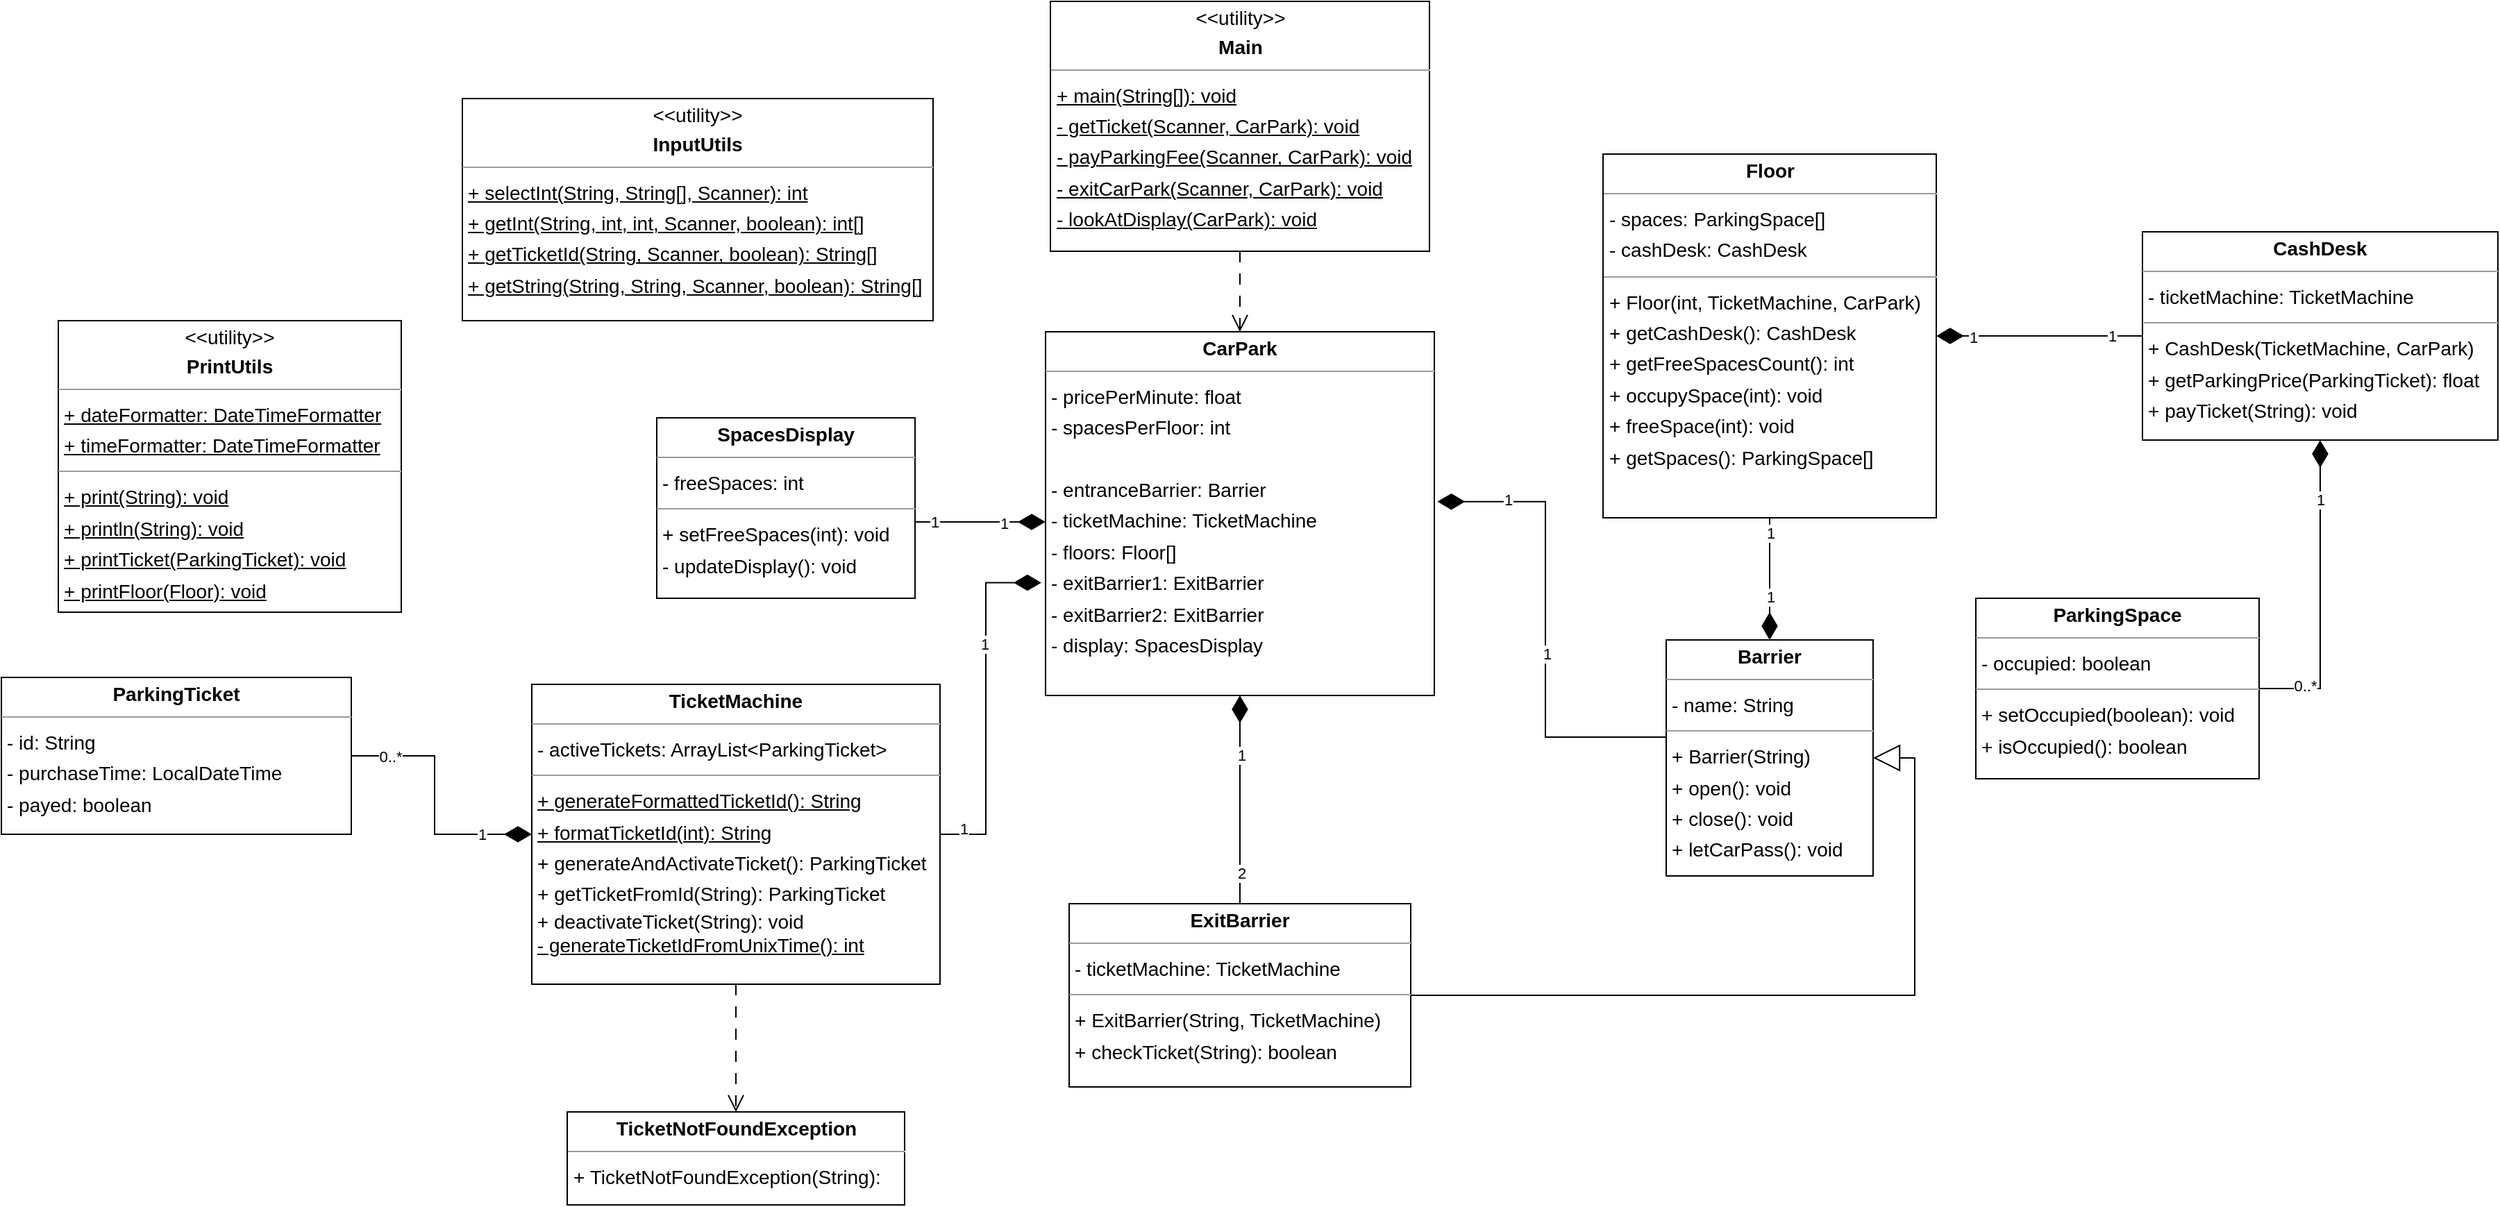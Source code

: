 <mxfile version="24.7.7">
  <diagram id="WN4tLgsPIc9OiVL17lst" name="Page-1">
    <mxGraphModel dx="3763" dy="-1041" grid="1" gridSize="10" guides="1" tooltips="1" connect="1" arrows="1" fold="1" page="0" pageScale="1" pageWidth="1169" pageHeight="827" background="none" math="0" shadow="0">
      <root>
        <mxCell id="0" />
        <mxCell id="1" parent="0" />
        <mxCell id="eDhFl0skWlGEbIqsnFKC-6" style="edgeStyle=orthogonalEdgeStyle;rounded=0;orthogonalLoop=1;jettySize=auto;html=1;entryX=1;entryY=0.5;entryDx=0;entryDy=0;endArrow=none;endFill=0;startArrow=diamondThin;startFill=1;startSize=17;exitX=-0.011;exitY=0.69;exitDx=0;exitDy=0;exitPerimeter=0;" parent="1" source="node8" target="node5" edge="1">
          <mxGeometry relative="1" as="geometry" />
        </mxCell>
        <mxCell id="fps_wv50eOaYFlaruQRv-3" value="1" style="edgeLabel;html=1;align=center;verticalAlign=middle;resizable=0;points=[];" parent="eDhFl0skWlGEbIqsnFKC-6" vertex="1" connectable="0">
          <mxGeometry x="0.703" y="-2" relative="1" as="geometry">
            <mxPoint x="-14" as="offset" />
          </mxGeometry>
        </mxCell>
        <mxCell id="fps_wv50eOaYFlaruQRv-4" value="1" style="edgeLabel;html=1;align=center;verticalAlign=middle;resizable=0;points=[];" parent="eDhFl0skWlGEbIqsnFKC-6" vertex="1" connectable="0">
          <mxGeometry x="-0.34" y="-1" relative="1" as="geometry">
            <mxPoint as="offset" />
          </mxGeometry>
        </mxCell>
        <mxCell id="fps_wv50eOaYFlaruQRv-7" style="edgeStyle=orthogonalEdgeStyle;rounded=0;orthogonalLoop=1;jettySize=auto;html=1;entryX=0.5;entryY=1;entryDx=0;entryDy=0;endArrow=none;endFill=0;startArrow=diamondThin;startFill=1;startSize=17;" parent="1" source="node10" target="node11" edge="1">
          <mxGeometry relative="1" as="geometry" />
        </mxCell>
        <mxCell id="fps_wv50eOaYFlaruQRv-10" value="1" style="edgeLabel;html=1;align=center;verticalAlign=middle;resizable=0;points=[];" parent="fps_wv50eOaYFlaruQRv-7" vertex="1" connectable="0">
          <mxGeometry x="0.904" y="-1" relative="1" as="geometry">
            <mxPoint x="-1" y="7" as="offset" />
          </mxGeometry>
        </mxCell>
        <mxCell id="MH4GTBdyqmfmw-JcOHtO-2" value="1" style="edgeLabel;html=1;align=center;verticalAlign=middle;resizable=0;points=[];" parent="fps_wv50eOaYFlaruQRv-7" vertex="1" connectable="0">
          <mxGeometry x="-0.295" relative="1" as="geometry">
            <mxPoint as="offset" />
          </mxGeometry>
        </mxCell>
        <mxCell id="fps_wv50eOaYFlaruQRv-17" style="edgeStyle=orthogonalEdgeStyle;rounded=0;orthogonalLoop=1;jettySize=auto;html=1;endArrow=none;endFill=0;startArrow=diamondThin;startFill=1;startSize=17;" parent="1" source="node8" target="node4" edge="1">
          <mxGeometry relative="1" as="geometry">
            <Array as="points">
              <mxPoint x="-2000" y="2205" />
              <mxPoint x="-2000" y="2205" />
            </Array>
          </mxGeometry>
        </mxCell>
        <mxCell id="fps_wv50eOaYFlaruQRv-18" value="1" style="edgeLabel;html=1;align=center;verticalAlign=middle;resizable=0;points=[];" parent="fps_wv50eOaYFlaruQRv-17" vertex="1" connectable="0">
          <mxGeometry x="-0.357" y="1" relative="1" as="geometry">
            <mxPoint as="offset" />
          </mxGeometry>
        </mxCell>
        <mxCell id="fps_wv50eOaYFlaruQRv-19" value="1" style="edgeLabel;html=1;align=center;verticalAlign=middle;resizable=0;points=[];" parent="fps_wv50eOaYFlaruQRv-17" vertex="1" connectable="0">
          <mxGeometry x="0.712" relative="1" as="geometry">
            <mxPoint as="offset" />
          </mxGeometry>
        </mxCell>
        <mxCell id="JI84M18evYMCwg-Wzrc6-2" style="edgeStyle=orthogonalEdgeStyle;rounded=0;orthogonalLoop=1;jettySize=auto;html=1;endArrow=none;endFill=0;startArrow=diamondThin;startFill=1;startSize=17;" edge="1" parent="1" source="node8" target="node1">
          <mxGeometry relative="1" as="geometry" />
        </mxCell>
        <mxCell id="JI84M18evYMCwg-Wzrc6-3" value="1" style="edgeLabel;html=1;align=center;verticalAlign=middle;resizable=0;points=[];" vertex="1" connectable="0" parent="JI84M18evYMCwg-Wzrc6-2">
          <mxGeometry x="-0.429" y="1" relative="1" as="geometry">
            <mxPoint as="offset" />
          </mxGeometry>
        </mxCell>
        <mxCell id="JI84M18evYMCwg-Wzrc6-4" value="2" style="edgeLabel;html=1;align=center;verticalAlign=middle;resizable=0;points=[];" vertex="1" connectable="0" parent="JI84M18evYMCwg-Wzrc6-2">
          <mxGeometry x="0.702" y="1" relative="1" as="geometry">
            <mxPoint as="offset" />
          </mxGeometry>
        </mxCell>
        <mxCell id="node8" value="&lt;p style=&quot;margin:0px;margin-top:4px;text-align:center;&quot;&gt;&lt;b&gt;CarPark&lt;/b&gt;&lt;/p&gt;&lt;hr size=&quot;1&quot;&gt;&lt;p style=&quot;margin:0 0 0 4px;line-height:1.6;&quot;&gt;&lt;/p&gt;&lt;p style=&quot;margin:0 0 0 4px;line-height:1.6;&quot;&gt;- pricePerMinute: float&lt;/p&gt;&lt;p style=&quot;margin:0 0 0 4px;line-height:1.6;&quot;&gt;- spacesPerFloor: int&lt;/p&gt;&lt;p style=&quot;margin:0 0 0 4px;line-height:1.6;&quot;&gt;&lt;br&gt;&lt;/p&gt;&lt;p style=&quot;margin:0 0 0 4px;line-height:1.6;&quot;&gt;- entranceBarrier: Barrier&lt;/p&gt;&lt;p style=&quot;margin:0 0 0 4px;line-height:1.6;&quot;&gt;- ticketMachine: TicketMachine&lt;/p&gt;&lt;p style=&quot;margin:0 0 0 4px;line-height:1.6;&quot;&gt;- floors: Floor[]&lt;/p&gt;&lt;p style=&quot;margin:0 0 0 4px;line-height:1.6;&quot;&gt;- exitBarrier1: ExitBarrier&lt;/p&gt;&lt;p style=&quot;margin:0 0 0 4px;line-height:1.6;&quot;&gt;- exitBarrier2: ExitBarrier&lt;/p&gt;&lt;p style=&quot;margin:0 0 0 4px;line-height:1.6;&quot;&gt;- display: SpacesDisplay&lt;/p&gt;" style="verticalAlign=top;align=left;overflow=fill;fontSize=14;fontFamily=Helvetica;html=1;rounded=0;shadow=0;comic=0;labelBackgroundColor=none;strokeWidth=1;" parent="1" vertex="1">
          <mxGeometry x="-1970" y="2068" width="280" height="262" as="geometry" />
        </mxCell>
        <mxCell id="MpRvDz_S4he8FaEKzWim-2" style="edgeStyle=orthogonalEdgeStyle;rounded=0;orthogonalLoop=1;jettySize=auto;html=1;entryX=1;entryY=0.5;entryDx=0;entryDy=0;endArrow=block;endFill=0;endSize=17;exitX=1;exitY=0.5;exitDx=0;exitDy=0;" parent="1" source="node1" target="node10" edge="1">
          <mxGeometry relative="1" as="geometry" />
        </mxCell>
        <mxCell id="node1" value="&lt;p style=&quot;margin:0px;margin-top:4px;text-align:center;&quot;&gt;&lt;b&gt;ExitBarrier&lt;/b&gt;&lt;/p&gt;&lt;hr size=&quot;1&quot;&gt;&lt;p style=&quot;margin:0 0 0 4px;line-height:1.6;&quot;&gt;&lt;/p&gt;&lt;p style=&quot;margin:0 0 0 4px;line-height:1.6;&quot;&gt;- ticketMachine: TicketMachine&lt;/p&gt;&lt;hr size=&quot;1&quot;&gt;&lt;p style=&quot;margin:0 0 0 4px;line-height:1.6;&quot;&gt;+ ExitBarrier(String, TicketMachine)&lt;/p&gt;&lt;p style=&quot;margin:0 0 0 4px;line-height:1.6;&quot;&gt;+ checkTicket(String): boolean&lt;/p&gt;" style="verticalAlign=top;align=left;overflow=fill;fontSize=14;fontFamily=Helvetica;html=1;rounded=0;shadow=0;comic=0;labelBackgroundColor=none;strokeWidth=1;" parent="1" vertex="1">
          <mxGeometry x="-1953" y="2480" width="246" height="132" as="geometry" />
        </mxCell>
        <mxCell id="MpRvDz_S4he8FaEKzWim-3" style="edgeStyle=orthogonalEdgeStyle;rounded=0;orthogonalLoop=1;jettySize=auto;html=1;entryX=1;entryY=0.5;entryDx=0;entryDy=0;startArrow=diamondThin;startFill=1;startSize=17;endArrow=none;endFill=0;" parent="1" source="node9" target="node12" edge="1">
          <mxGeometry relative="1" as="geometry" />
        </mxCell>
        <mxCell id="MpRvDz_S4he8FaEKzWim-5" value="0..*" style="edgeLabel;html=1;align=center;verticalAlign=middle;resizable=0;points=[];" parent="MpRvDz_S4he8FaEKzWim-3" vertex="1" connectable="0">
          <mxGeometry x="0.71" y="-1" relative="1" as="geometry">
            <mxPoint y="-1" as="offset" />
          </mxGeometry>
        </mxCell>
        <mxCell id="fps_wv50eOaYFlaruQRv-30" value="1" style="edgeLabel;html=1;align=center;verticalAlign=middle;resizable=0;points=[];" parent="MpRvDz_S4he8FaEKzWim-3" vertex="1" connectable="0">
          <mxGeometry x="-0.617" relative="1" as="geometry">
            <mxPoint as="offset" />
          </mxGeometry>
        </mxCell>
        <mxCell id="node11" value="&lt;p style=&quot;margin:0px;margin-top:4px;text-align:center;&quot;&gt;&lt;b&gt;Floor&lt;/b&gt;&lt;/p&gt;&lt;hr size=&quot;1&quot;&gt;&lt;p style=&quot;margin:0 0 0 4px;line-height:1.6;&quot;&gt;- spaces: ParkingSpace[]&lt;br&gt;- cashDesk: CashDesk&lt;/p&gt;&lt;hr size=&quot;1&quot;&gt;&lt;p style=&quot;margin:0 0 0 4px;line-height:1.6;&quot;&gt;+ Floor(int, TicketMachine, CarPark)&lt;br&gt;&lt;/p&gt;&lt;p style=&quot;margin:0 0 0 4px;line-height:1.6;&quot;&gt;+ getCashDesk(): CashDesk&lt;br&gt;+ getFreeSpacesCount(): int&lt;br&gt;+ occupySpace(int): void&lt;br&gt;+ freeSpace(int): void&lt;br&gt;+ getSpaces(): ParkingSpace[]&lt;/p&gt;" style="verticalAlign=top;align=left;overflow=fill;fontSize=14;fontFamily=Helvetica;html=1;rounded=0;shadow=0;comic=0;labelBackgroundColor=none;strokeWidth=1;" parent="1" vertex="1">
          <mxGeometry x="-1568.5" y="1940" width="240" height="262" as="geometry" />
        </mxCell>
        <mxCell id="node7" value="&lt;p style=&quot;margin:0px;margin-top:4px;text-align:center;&quot;&gt;&amp;lt;&amp;lt;utility&amp;gt;&amp;gt;&lt;/p&gt;&lt;p style=&quot;margin:0px;margin-top:4px;text-align:center;&quot;&gt;&lt;b&gt;InputUtils&lt;/b&gt;&lt;/p&gt;&lt;hr size=&quot;1&quot;&gt;&lt;p style=&quot;margin:0 0 0 4px;line-height:1.6;&quot;&gt;&lt;u&gt;+ selectInt(String, String[], Scanner): int&lt;/u&gt;&lt;/p&gt;&lt;p style=&quot;margin:0 0 0 4px;line-height:1.6;&quot;&gt;&lt;u&gt;+ getInt(String, int, int, Scanner, boolean): int[]&lt;br&gt;&lt;/u&gt;&lt;/p&gt;&lt;p style=&quot;margin:0 0 0 4px;line-height:1.6;&quot;&gt;&lt;u&gt;+ getTicketId(String, Scanner, boolean): String[]&lt;br&gt;+ getString(String, String, Scanner, boolean): String[]&lt;/u&gt;&lt;br&gt;&lt;/p&gt;" style="verticalAlign=top;align=left;overflow=fill;fontSize=14;fontFamily=Helvetica;html=1;rounded=0;shadow=0;comic=0;labelBackgroundColor=none;strokeWidth=1;" parent="1" vertex="1">
          <mxGeometry x="-2390" y="1900" width="339" height="160" as="geometry" />
        </mxCell>
        <mxCell id="fps_wv50eOaYFlaruQRv-13" style="edgeStyle=orthogonalEdgeStyle;rounded=0;orthogonalLoop=1;jettySize=auto;html=1;endArrow=open;endFill=0;endSize=10;dashed=1;dashPattern=8 8;" parent="1" source="node0" target="node8" edge="1">
          <mxGeometry relative="1" as="geometry" />
        </mxCell>
        <mxCell id="node0" value="&lt;p style=&quot;margin:0px;margin-top:4px;text-align:center;&quot;&gt;&amp;lt;&amp;lt;utility&amp;gt;&amp;gt;&lt;/p&gt;&lt;p style=&quot;margin:0px;margin-top:4px;text-align:center;&quot;&gt;&lt;b&gt;Main&lt;/b&gt;&lt;/p&gt;&lt;hr size=&quot;1&quot;&gt;&lt;p style=&quot;margin:0 0 0 4px;line-height:1.6;&quot;&gt;&lt;u&gt;+ main(String[]): void&lt;br&gt;&lt;/u&gt;&lt;/p&gt;&lt;p style=&quot;margin:0 0 0 4px;line-height:1.6;&quot;&gt;&lt;u&gt;- getTicket(Scanner, CarPark): void&lt;br&gt;&lt;/u&gt;&lt;/p&gt;&lt;p style=&quot;margin:0 0 0 4px;line-height:1.6;&quot;&gt;&lt;u&gt;- payParkingFee(Scanner, CarPark): void&lt;br&gt;- exitCarPark(Scanner, CarPark): void&lt;/u&gt;&lt;/p&gt;&lt;p style=&quot;margin:0 0 0 4px;line-height:1.6;&quot;&gt;&lt;u&gt;- lookAtDisplay(CarPark): void&lt;/u&gt;&lt;br&gt;&lt;/p&gt;" style="verticalAlign=top;align=left;overflow=fill;fontSize=14;fontFamily=Helvetica;html=1;rounded=0;shadow=0;comic=0;labelBackgroundColor=none;strokeWidth=1;" parent="1" vertex="1">
          <mxGeometry x="-1966.5" y="1830" width="273" height="180" as="geometry" />
        </mxCell>
        <mxCell id="node12" value="&lt;p style=&quot;margin:0px;margin-top:4px;text-align:center;&quot;&gt;&lt;b&gt;ParkingSpace&lt;/b&gt;&lt;/p&gt;&lt;hr size=&quot;1&quot;&gt;&lt;p style=&quot;margin:0 0 0 4px;line-height:1.6;&quot;&gt;&lt;/p&gt;&lt;p style=&quot;margin:0 0 0 4px;line-height:1.6;&quot;&gt;- occupied: boolean&lt;/p&gt;&lt;hr size=&quot;1&quot;&gt;&lt;p style=&quot;margin:0 0 0 4px;line-height:1.6;&quot;&gt;+ setOccupied(boolean): void&lt;br&gt;+ isOccupied(): boolean&lt;/p&gt;" style="verticalAlign=top;align=left;overflow=fill;fontSize=14;fontFamily=Helvetica;html=1;rounded=0;shadow=0;comic=0;labelBackgroundColor=none;strokeWidth=1;" parent="1" vertex="1">
          <mxGeometry x="-1300" y="2260" width="204" height="130" as="geometry" />
        </mxCell>
        <mxCell id="node6" value="&lt;p style=&quot;margin:0px;margin-top:4px;text-align:center;&quot;&gt;&lt;b&gt;ParkingTicket&lt;/b&gt;&lt;/p&gt;&lt;hr size=&quot;1&quot;&gt;&lt;p style=&quot;margin:0 0 0 4px;line-height:1.6;&quot;&gt;&lt;/p&gt;&lt;p style=&quot;margin:0 0 0 4px;line-height:1.6;&quot;&gt;- id: String&lt;br&gt;- purchaseTime: LocalDateTime&lt;br&gt;- payed: boolean&lt;/p&gt;" style="verticalAlign=top;align=left;overflow=fill;fontSize=14;fontFamily=Helvetica;html=1;rounded=0;shadow=0;comic=0;labelBackgroundColor=none;strokeWidth=1;" parent="1" vertex="1">
          <mxGeometry x="-2722" y="2317" width="252" height="113" as="geometry" />
        </mxCell>
        <mxCell id="node3" value="&lt;p style=&quot;margin:0px;margin-top:4px;text-align:center;&quot;&gt;&amp;lt;&amp;lt;utility&amp;gt;&amp;gt;&lt;/p&gt;&lt;p style=&quot;margin:0px;margin-top:4px;text-align:center;&quot;&gt;&lt;b&gt;PrintUtils&lt;/b&gt;&lt;/p&gt;&lt;hr size=&quot;1&quot;&gt;&lt;p style=&quot;margin:0 0 0 4px;line-height:1.6;&quot;&gt;&lt;/p&gt;&lt;p style=&quot;margin:0 0 0 4px;line-height:1.6;&quot;&gt;&lt;u&gt;+ dateFormatter: DateTimeFormatter&lt;br&gt;+ timeFormatter: DateTimeFormatter&lt;/u&gt;&lt;/p&gt;&lt;hr size=&quot;1&quot;&gt;&lt;p style=&quot;margin:0 0 0 4px;line-height:1.6;&quot;&gt;&lt;u&gt;+ print(String): void&lt;br&gt;+ println(String): void&lt;br&gt;+ printTicket(ParkingTicket): void&lt;br&gt;+ printFloor(Floor): void&lt;br&gt;+ printBorderedString(String): void&lt;/u&gt;&lt;/p&gt;" style="verticalAlign=top;align=left;overflow=fill;fontSize=14;fontFamily=Helvetica;html=1;rounded=0;shadow=0;comic=0;labelBackgroundColor=none;strokeWidth=1;" parent="1" vertex="1">
          <mxGeometry x="-2681" y="2060" width="247" height="210" as="geometry" />
        </mxCell>
        <mxCell id="eDhFl0skWlGEbIqsnFKC-3" style="edgeStyle=orthogonalEdgeStyle;rounded=0;orthogonalLoop=1;jettySize=auto;html=1;startArrow=diamondThin;startFill=1;endArrow=none;endFill=0;startSize=17;entryX=1;entryY=0.5;entryDx=0;entryDy=0;" parent="1" source="node5" target="node6" edge="1">
          <mxGeometry relative="1" as="geometry" />
        </mxCell>
        <mxCell id="eDhFl0skWlGEbIqsnFKC-4" value="1" style="edgeLabel;html=1;align=center;verticalAlign=middle;resizable=0;points=[];" parent="eDhFl0skWlGEbIqsnFKC-3" vertex="1" connectable="0">
          <mxGeometry x="-0.612" relative="1" as="geometry">
            <mxPoint as="offset" />
          </mxGeometry>
        </mxCell>
        <mxCell id="eDhFl0skWlGEbIqsnFKC-5" value="0..*" style="edgeLabel;html=1;align=center;verticalAlign=middle;resizable=0;points=[];" parent="eDhFl0skWlGEbIqsnFKC-3" vertex="1" connectable="0">
          <mxGeometry x="0.699" relative="1" as="geometry">
            <mxPoint as="offset" />
          </mxGeometry>
        </mxCell>
        <mxCell id="fps_wv50eOaYFlaruQRv-32" style="edgeStyle=orthogonalEdgeStyle;rounded=0;orthogonalLoop=1;jettySize=auto;html=1;entryX=0.5;entryY=0;entryDx=0;entryDy=0;endArrow=open;endFill=0;endSize=10;dashed=1;dashPattern=8 8;" parent="1" source="node5" target="node2" edge="1">
          <mxGeometry relative="1" as="geometry" />
        </mxCell>
        <mxCell id="node5" value="&lt;p style=&quot;margin:0px;margin-top:4px;text-align:center;&quot;&gt;&lt;b&gt;TicketMachine&lt;/b&gt;&lt;/p&gt;&lt;hr size=&quot;1&quot;&gt;&lt;p style=&quot;margin:0 0 0 4px;line-height:1.6;&quot;&gt;&lt;/p&gt;&lt;p style=&quot;margin:0 0 0 4px;line-height:1.6;&quot;&gt;- activeTickets: ArrayList&amp;lt;ParkingTicket&amp;gt;&lt;/p&gt;&lt;hr size=&quot;1&quot;&gt;&lt;p style=&quot;margin:0 0 0 4px;line-height:1.6;&quot;&gt;&lt;u&gt;+ generateFormattedTicketId(): String&lt;/u&gt;&lt;/p&gt;&lt;p style=&quot;margin:0 0 0 4px;line-height:1.6;&quot;&gt;&lt;u&gt;+ formatTicketId(int): String&lt;/u&gt;&lt;br&gt;+ generateAndActivateTicket(): ParkingTicket&lt;br&gt;+ getTicketFromId(String): ParkingTicket&lt;/p&gt;&amp;nbsp;+ deactivateTicket(String): void&lt;div&gt;&amp;nbsp;&lt;u&gt;- generateTicketIdFromUnixTime(): int&lt;/u&gt;&lt;/div&gt;" style="verticalAlign=top;align=left;overflow=fill;fontSize=14;fontFamily=Helvetica;html=1;rounded=0;shadow=0;comic=0;labelBackgroundColor=none;strokeWidth=1;" parent="1" vertex="1">
          <mxGeometry x="-2340" y="2322" width="294" height="216" as="geometry" />
        </mxCell>
        <mxCell id="node2" value="&lt;p style=&quot;margin:0px;margin-top:4px;text-align:center;&quot;&gt;&lt;b&gt;TicketNotFoundException&lt;/b&gt;&lt;/p&gt;&lt;hr size=&quot;1&quot;/&gt;&lt;p style=&quot;margin:0 0 0 4px;line-height:1.6;&quot;&gt;+ TicketNotFoundException(String): &lt;/p&gt;" style="verticalAlign=top;align=left;overflow=fill;fontSize=14;fontFamily=Helvetica;html=1;rounded=0;shadow=0;comic=0;labelBackgroundColor=none;strokeWidth=1;" parent="1" vertex="1">
          <mxGeometry x="-2314.5" y="2630" width="243" height="67" as="geometry" />
        </mxCell>
        <mxCell id="node4" value="&lt;p style=&quot;margin:0px;margin-top:4px;text-align:center;&quot;&gt;&lt;b&gt;SpacesDisplay&lt;/b&gt;&lt;/p&gt;&lt;hr size=&quot;1&quot;&gt;&lt;p style=&quot;margin:0 0 0 4px;line-height:1.6;&quot;&gt;&lt;/p&gt;&lt;p style=&quot;margin:0 0 0 4px;line-height:1.6;&quot;&gt;- freeSpaces: int&lt;/p&gt;&lt;hr size=&quot;1&quot;&gt;&lt;p style=&quot;margin:0 0 0 4px;line-height:1.6;&quot;&gt;&lt;span style=&quot;background-color: initial;&quot;&gt;+ setFreeSpaces(int): void&lt;/span&gt;&lt;br&gt;&lt;/p&gt;&lt;p style=&quot;margin:0 0 0 4px;line-height:1.6;&quot;&gt;- updateDisplay(): void&lt;/p&gt;" style="verticalAlign=top;align=left;overflow=fill;fontSize=14;fontFamily=Helvetica;html=1;rounded=0;shadow=0;comic=0;labelBackgroundColor=none;strokeWidth=1;" parent="1" vertex="1">
          <mxGeometry x="-2250" y="2130" width="186" height="130" as="geometry" />
        </mxCell>
        <mxCell id="fps_wv50eOaYFlaruQRv-20" value="" style="edgeStyle=orthogonalEdgeStyle;rounded=0;orthogonalLoop=1;jettySize=auto;html=1;entryX=0;entryY=0.5;entryDx=0;entryDy=0;endArrow=none;endFill=0;startArrow=diamondThin;startFill=1;startSize=17;exitX=1.008;exitY=0.467;exitDx=0;exitDy=0;exitPerimeter=0;" parent="1" source="node8" target="node10" edge="1">
          <mxGeometry relative="1" as="geometry">
            <mxPoint x="-1690" y="2303" as="sourcePoint" />
            <mxPoint x="-1120" y="1562" as="targetPoint" />
            <Array as="points">
              <mxPoint x="-1610" y="2190" />
              <mxPoint x="-1610" y="2360" />
              <mxPoint x="-1400" y="2360" />
              <mxPoint x="-1400" y="2375" />
            </Array>
          </mxGeometry>
        </mxCell>
        <mxCell id="fps_wv50eOaYFlaruQRv-21" value="1" style="edgeLabel;html=1;align=center;verticalAlign=middle;resizable=0;points=[];" parent="fps_wv50eOaYFlaruQRv-20" vertex="1" connectable="0">
          <mxGeometry x="-0.748" y="2" relative="1" as="geometry">
            <mxPoint x="-24" as="offset" />
          </mxGeometry>
        </mxCell>
        <mxCell id="fps_wv50eOaYFlaruQRv-26" value="1" style="edgeLabel;html=1;align=center;verticalAlign=middle;resizable=0;points=[];" parent="fps_wv50eOaYFlaruQRv-20" vertex="1" connectable="0">
          <mxGeometry x="0.863" y="2" relative="1" as="geometry">
            <mxPoint x="-14" as="offset" />
          </mxGeometry>
        </mxCell>
        <mxCell id="MH4GTBdyqmfmw-JcOHtO-1" value="1" style="edgeLabel;html=1;align=center;verticalAlign=middle;resizable=0;points=[];" parent="fps_wv50eOaYFlaruQRv-20" vertex="1" connectable="0">
          <mxGeometry x="-0.37" y="1" relative="1" as="geometry">
            <mxPoint as="offset" />
          </mxGeometry>
        </mxCell>
        <mxCell id="node10" value="&lt;p style=&quot;margin:0px;margin-top:4px;text-align:center;&quot;&gt;&lt;b&gt;Barrier&lt;/b&gt;&lt;/p&gt;&lt;hr size=&quot;1&quot;&gt;&lt;p style=&quot;margin:0 0 0 4px;line-height:1.6;&quot;&gt;- name: String&lt;/p&gt;&lt;hr size=&quot;1&quot;&gt;&lt;p style=&quot;margin:0 0 0 4px;line-height:1.6;&quot;&gt;+ Barrier(String)&lt;br&gt;&lt;/p&gt;&lt;p style=&quot;margin:0 0 0 4px;line-height:1.6;&quot;&gt;+ open(): void&lt;br&gt;+ close(): void&lt;br&gt;+ letCarPass(): void&lt;/p&gt;" style="verticalAlign=top;align=left;overflow=fill;fontSize=14;fontFamily=Helvetica;html=1;rounded=0;shadow=0;comic=0;labelBackgroundColor=none;strokeWidth=1;" parent="1" vertex="1">
          <mxGeometry x="-1523" y="2290" width="149" height="170" as="geometry" />
        </mxCell>
        <mxCell id="fps_wv50eOaYFlaruQRv-23" value="" style="edgeStyle=orthogonalEdgeStyle;rounded=0;orthogonalLoop=1;jettySize=auto;html=1;entryX=0;entryY=0.5;entryDx=0;entryDy=0;startArrow=diamondThin;startFill=1;startSize=17;endArrow=none;endFill=0;" parent="1" source="node11" target="node9" edge="1">
          <mxGeometry relative="1" as="geometry">
            <mxPoint x="-1240" y="1431" as="sourcePoint" />
            <mxPoint x="-2150" y="1555" as="targetPoint" />
          </mxGeometry>
        </mxCell>
        <mxCell id="fps_wv50eOaYFlaruQRv-24" value="1" style="edgeLabel;html=1;align=center;verticalAlign=middle;resizable=0;points=[];" parent="fps_wv50eOaYFlaruQRv-23" vertex="1" connectable="0">
          <mxGeometry x="-0.641" y="-3" relative="1" as="geometry">
            <mxPoint y="-2" as="offset" />
          </mxGeometry>
        </mxCell>
        <mxCell id="fps_wv50eOaYFlaruQRv-27" value="1" style="edgeLabel;html=1;align=center;verticalAlign=middle;resizable=0;points=[];" parent="fps_wv50eOaYFlaruQRv-23" vertex="1" connectable="0">
          <mxGeometry x="0.698" relative="1" as="geometry">
            <mxPoint as="offset" />
          </mxGeometry>
        </mxCell>
        <mxCell id="node9" value="&lt;p style=&quot;margin:0px;margin-top:4px;text-align:center;&quot;&gt;&lt;b&gt;CashDesk&lt;/b&gt;&lt;/p&gt;&lt;hr size=&quot;1&quot;&gt;&lt;p style=&quot;margin:0 0 0 4px;line-height:1.6;&quot;&gt;&lt;/p&gt;&lt;p style=&quot;margin:0 0 0 4px;line-height:1.6;&quot;&gt;- ticketMachine: TicketMachine&lt;/p&gt;&lt;hr size=&quot;1&quot;&gt;&lt;p style=&quot;margin:0 0 0 4px;line-height:1.6;&quot;&gt;+ CashDesk(TicketMachine, CarPark)&lt;/p&gt;&lt;p style=&quot;margin:0 0 0 4px;line-height:1.6;&quot;&gt;+ getParkingPrice(ParkingTicket): float&lt;br&gt;+ payTicket(String): void&lt;/p&gt;" style="verticalAlign=top;align=left;overflow=fill;fontSize=14;fontFamily=Helvetica;html=1;rounded=0;shadow=0;comic=0;labelBackgroundColor=none;strokeWidth=1;" parent="1" vertex="1">
          <mxGeometry x="-1180" y="1996" width="256" height="150" as="geometry" />
        </mxCell>
      </root>
    </mxGraphModel>
  </diagram>
</mxfile>
